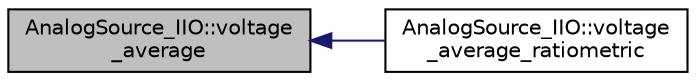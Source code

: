 digraph "AnalogSource_IIO::voltage_average"
{
 // INTERACTIVE_SVG=YES
  edge [fontname="Helvetica",fontsize="10",labelfontname="Helvetica",labelfontsize="10"];
  node [fontname="Helvetica",fontsize="10",shape=record];
  rankdir="LR";
  Node1 [label="AnalogSource_IIO::voltage\l_average",height=0.2,width=0.4,color="black", fillcolor="grey75", style="filled", fontcolor="black"];
  Node1 -> Node2 [dir="back",color="midnightblue",fontsize="10",style="solid",fontname="Helvetica"];
  Node2 [label="AnalogSource_IIO::voltage\l_average_ratiometric",height=0.2,width=0.4,color="black", fillcolor="white", style="filled",URL="$classAnalogSource__IIO.html#a9dcf2c3943c42ab9d990819fd57b4370"];
}
